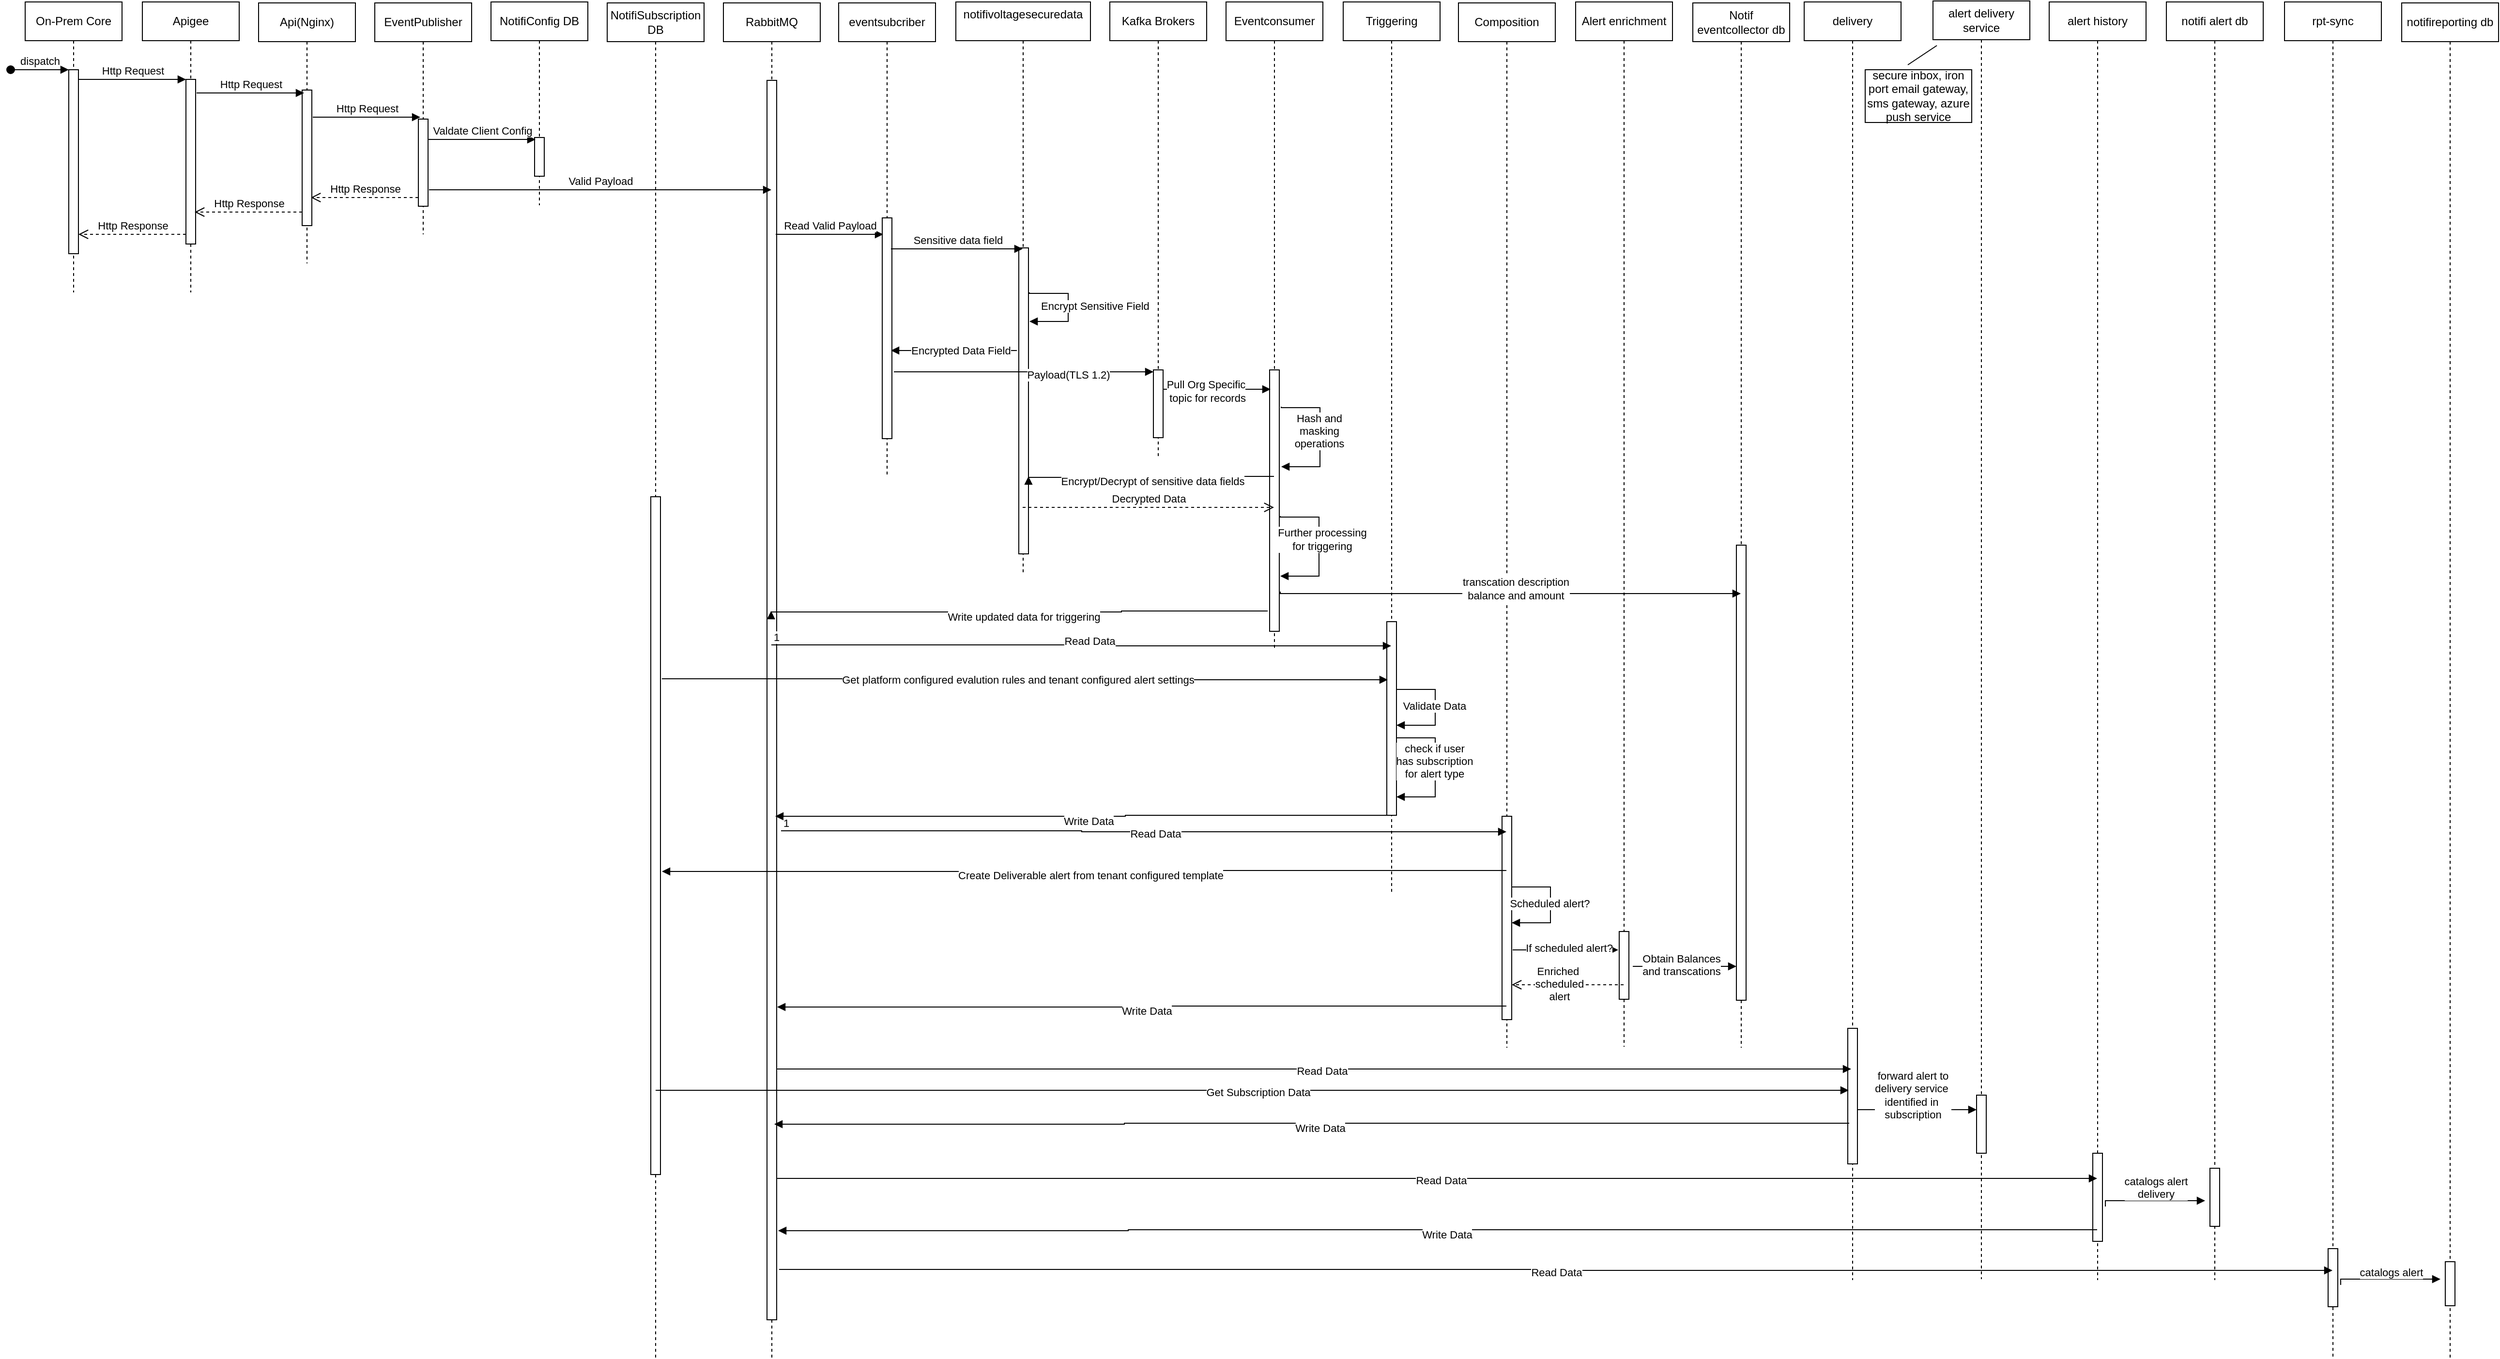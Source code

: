 <mxfile version="25.0.3">
  <diagram name="Page-1" id="2YBvvXClWsGukQMizWep">
    <mxGraphModel dx="2316" dy="1273" grid="1" gridSize="10" guides="1" tooltips="1" connect="1" arrows="1" fold="1" page="1" pageScale="1" pageWidth="850" pageHeight="1100" math="0" shadow="0">
      <root>
        <mxCell id="0" />
        <mxCell id="1" parent="0" />
        <mxCell id="aM9ryv3xv72pqoxQDRHE-1" value="On-Prem Core" style="shape=umlLifeline;perimeter=lifelinePerimeter;whiteSpace=wrap;html=1;container=0;dropTarget=0;collapsible=0;recursiveResize=0;outlineConnect=0;portConstraint=eastwest;newEdgeStyle={&quot;edgeStyle&quot;:&quot;elbowEdgeStyle&quot;,&quot;elbow&quot;:&quot;vertical&quot;,&quot;curved&quot;:0,&quot;rounded&quot;:0};" parent="1" vertex="1">
          <mxGeometry x="40" y="40" width="100" height="300" as="geometry" />
        </mxCell>
        <mxCell id="aM9ryv3xv72pqoxQDRHE-2" value="" style="html=1;points=[];perimeter=orthogonalPerimeter;outlineConnect=0;targetShapes=umlLifeline;portConstraint=eastwest;newEdgeStyle={&quot;edgeStyle&quot;:&quot;elbowEdgeStyle&quot;,&quot;elbow&quot;:&quot;vertical&quot;,&quot;curved&quot;:0,&quot;rounded&quot;:0};" parent="aM9ryv3xv72pqoxQDRHE-1" vertex="1">
          <mxGeometry x="45" y="70" width="10" height="190" as="geometry" />
        </mxCell>
        <mxCell id="aM9ryv3xv72pqoxQDRHE-3" value="dispatch" style="html=1;verticalAlign=bottom;startArrow=oval;endArrow=block;startSize=8;edgeStyle=elbowEdgeStyle;elbow=vertical;curved=0;rounded=0;" parent="aM9ryv3xv72pqoxQDRHE-1" target="aM9ryv3xv72pqoxQDRHE-2" edge="1">
          <mxGeometry relative="1" as="geometry">
            <mxPoint x="-15" y="70" as="sourcePoint" />
          </mxGeometry>
        </mxCell>
        <mxCell id="aM9ryv3xv72pqoxQDRHE-5" value="Apigee" style="shape=umlLifeline;perimeter=lifelinePerimeter;whiteSpace=wrap;html=1;container=0;dropTarget=0;collapsible=0;recursiveResize=0;outlineConnect=0;portConstraint=eastwest;newEdgeStyle={&quot;edgeStyle&quot;:&quot;elbowEdgeStyle&quot;,&quot;elbow&quot;:&quot;vertical&quot;,&quot;curved&quot;:0,&quot;rounded&quot;:0};" parent="1" vertex="1">
          <mxGeometry x="161" y="40" width="100" height="300" as="geometry" />
        </mxCell>
        <mxCell id="aM9ryv3xv72pqoxQDRHE-6" value="" style="html=1;points=[];perimeter=orthogonalPerimeter;outlineConnect=0;targetShapes=umlLifeline;portConstraint=eastwest;newEdgeStyle={&quot;edgeStyle&quot;:&quot;elbowEdgeStyle&quot;,&quot;elbow&quot;:&quot;vertical&quot;,&quot;curved&quot;:0,&quot;rounded&quot;:0};" parent="aM9ryv3xv72pqoxQDRHE-5" vertex="1">
          <mxGeometry x="45" y="80" width="10" height="170" as="geometry" />
        </mxCell>
        <mxCell id="aM9ryv3xv72pqoxQDRHE-7" value="Http Request" style="html=1;verticalAlign=bottom;endArrow=block;edgeStyle=elbowEdgeStyle;elbow=vertical;curved=0;rounded=0;" parent="1" source="aM9ryv3xv72pqoxQDRHE-2" target="aM9ryv3xv72pqoxQDRHE-6" edge="1">
          <mxGeometry relative="1" as="geometry">
            <mxPoint x="195" y="130" as="sourcePoint" />
            <Array as="points">
              <mxPoint x="180" y="120" />
            </Array>
          </mxGeometry>
        </mxCell>
        <mxCell id="aM9ryv3xv72pqoxQDRHE-8" value="Http Response" style="html=1;verticalAlign=bottom;endArrow=open;dashed=1;endSize=8;edgeStyle=elbowEdgeStyle;elbow=vertical;curved=0;rounded=0;" parent="1" source="aM9ryv3xv72pqoxQDRHE-6" target="aM9ryv3xv72pqoxQDRHE-2" edge="1">
          <mxGeometry relative="1" as="geometry">
            <mxPoint x="195" y="205" as="targetPoint" />
            <Array as="points">
              <mxPoint x="190" y="280" />
            </Array>
          </mxGeometry>
        </mxCell>
        <mxCell id="pxo-jpmPZX1hCJj8SDYN-1" value="Api(Nginx)" style="shape=umlLifeline;perimeter=lifelinePerimeter;whiteSpace=wrap;html=1;container=0;dropTarget=0;collapsible=0;recursiveResize=0;outlineConnect=0;portConstraint=eastwest;newEdgeStyle={&quot;edgeStyle&quot;:&quot;elbowEdgeStyle&quot;,&quot;elbow&quot;:&quot;vertical&quot;,&quot;curved&quot;:0,&quot;rounded&quot;:0};" parent="1" vertex="1">
          <mxGeometry x="281" y="41" width="100" height="269" as="geometry" />
        </mxCell>
        <mxCell id="pxo-jpmPZX1hCJj8SDYN-2" value="" style="html=1;points=[];perimeter=orthogonalPerimeter;outlineConnect=0;targetShapes=umlLifeline;portConstraint=eastwest;newEdgeStyle={&quot;edgeStyle&quot;:&quot;elbowEdgeStyle&quot;,&quot;elbow&quot;:&quot;vertical&quot;,&quot;curved&quot;:0,&quot;rounded&quot;:0};" parent="pxo-jpmPZX1hCJj8SDYN-1" vertex="1">
          <mxGeometry x="45" y="90" width="10" height="140" as="geometry" />
        </mxCell>
        <mxCell id="pxo-jpmPZX1hCJj8SDYN-3" value="Http Request" style="html=1;verticalAlign=bottom;endArrow=block;edgeStyle=elbowEdgeStyle;elbow=vertical;curved=0;rounded=0;" parent="1" edge="1">
          <mxGeometry relative="1" as="geometry">
            <mxPoint x="217" y="134" as="sourcePoint" />
            <Array as="points">
              <mxPoint x="302" y="134" />
            </Array>
            <mxPoint x="328" y="134" as="targetPoint" />
          </mxGeometry>
        </mxCell>
        <mxCell id="pxo-jpmPZX1hCJj8SDYN-4" value="Http Response" style="html=1;verticalAlign=bottom;endArrow=open;dashed=1;endSize=8;edgeStyle=elbowEdgeStyle;elbow=vertical;curved=0;rounded=0;" parent="1" edge="1">
          <mxGeometry relative="1" as="geometry">
            <mxPoint x="215" y="257" as="targetPoint" />
            <Array as="points">
              <mxPoint x="310" y="257" />
            </Array>
            <mxPoint x="326" y="257" as="sourcePoint" />
          </mxGeometry>
        </mxCell>
        <mxCell id="pxo-jpmPZX1hCJj8SDYN-5" value="EventPublisher" style="shape=umlLifeline;perimeter=lifelinePerimeter;whiteSpace=wrap;html=1;container=0;dropTarget=0;collapsible=0;recursiveResize=0;outlineConnect=0;portConstraint=eastwest;newEdgeStyle={&quot;edgeStyle&quot;:&quot;elbowEdgeStyle&quot;,&quot;elbow&quot;:&quot;vertical&quot;,&quot;curved&quot;:0,&quot;rounded&quot;:0};" parent="1" vertex="1">
          <mxGeometry x="401" y="41" width="100" height="239" as="geometry" />
        </mxCell>
        <mxCell id="pxo-jpmPZX1hCJj8SDYN-6" value="" style="html=1;points=[];perimeter=orthogonalPerimeter;outlineConnect=0;targetShapes=umlLifeline;portConstraint=eastwest;newEdgeStyle={&quot;edgeStyle&quot;:&quot;elbowEdgeStyle&quot;,&quot;elbow&quot;:&quot;vertical&quot;,&quot;curved&quot;:0,&quot;rounded&quot;:0};" parent="pxo-jpmPZX1hCJj8SDYN-5" vertex="1">
          <mxGeometry x="45" y="120" width="10" height="90" as="geometry" />
        </mxCell>
        <mxCell id="pxo-jpmPZX1hCJj8SDYN-7" value="Http Request" style="html=1;verticalAlign=bottom;endArrow=block;edgeStyle=elbowEdgeStyle;elbow=vertical;curved=0;rounded=0;" parent="1" edge="1">
          <mxGeometry relative="1" as="geometry">
            <mxPoint x="337" y="159" as="sourcePoint" />
            <Array as="points">
              <mxPoint x="422" y="159" />
            </Array>
            <mxPoint x="448" y="159" as="targetPoint" />
          </mxGeometry>
        </mxCell>
        <mxCell id="pxo-jpmPZX1hCJj8SDYN-8" value="Http Response" style="html=1;verticalAlign=bottom;endArrow=open;dashed=1;endSize=8;edgeStyle=elbowEdgeStyle;elbow=vertical;curved=0;rounded=0;" parent="1" edge="1">
          <mxGeometry relative="1" as="geometry">
            <mxPoint x="335" y="242" as="targetPoint" />
            <Array as="points">
              <mxPoint x="430" y="242" />
            </Array>
            <mxPoint x="446" y="242" as="sourcePoint" />
          </mxGeometry>
        </mxCell>
        <mxCell id="pxo-jpmPZX1hCJj8SDYN-9" value="NotifiConfig DB" style="shape=umlLifeline;perimeter=lifelinePerimeter;whiteSpace=wrap;html=1;container=0;dropTarget=0;collapsible=0;recursiveResize=0;outlineConnect=0;portConstraint=eastwest;newEdgeStyle={&quot;edgeStyle&quot;:&quot;elbowEdgeStyle&quot;,&quot;elbow&quot;:&quot;vertical&quot;,&quot;curved&quot;:0,&quot;rounded&quot;:0};" parent="1" vertex="1">
          <mxGeometry x="521" y="40" width="100" height="210" as="geometry" />
        </mxCell>
        <mxCell id="pxo-jpmPZX1hCJj8SDYN-10" value="" style="html=1;points=[];perimeter=orthogonalPerimeter;outlineConnect=0;targetShapes=umlLifeline;portConstraint=eastwest;newEdgeStyle={&quot;edgeStyle&quot;:&quot;elbowEdgeStyle&quot;,&quot;elbow&quot;:&quot;vertical&quot;,&quot;curved&quot;:0,&quot;rounded&quot;:0};" parent="pxo-jpmPZX1hCJj8SDYN-9" vertex="1">
          <mxGeometry x="45" y="140" width="10" height="40" as="geometry" />
        </mxCell>
        <mxCell id="pxo-jpmPZX1hCJj8SDYN-11" value="Valdate Client Config" style="html=1;verticalAlign=bottom;endArrow=block;edgeStyle=elbowEdgeStyle;elbow=vertical;curved=0;rounded=0;" parent="1" edge="1">
          <mxGeometry x="0.009" relative="1" as="geometry">
            <mxPoint x="456" y="182" as="sourcePoint" />
            <Array as="points">
              <mxPoint x="541" y="182" />
            </Array>
            <mxPoint x="567" y="182" as="targetPoint" />
            <mxPoint as="offset" />
          </mxGeometry>
        </mxCell>
        <mxCell id="pxo-jpmPZX1hCJj8SDYN-12" value="NotifiSubscription DB" style="shape=umlLifeline;perimeter=lifelinePerimeter;whiteSpace=wrap;html=1;container=0;dropTarget=0;collapsible=0;recursiveResize=0;outlineConnect=0;portConstraint=eastwest;newEdgeStyle={&quot;edgeStyle&quot;:&quot;elbowEdgeStyle&quot;,&quot;elbow&quot;:&quot;vertical&quot;,&quot;curved&quot;:0,&quot;rounded&quot;:0};" parent="1" vertex="1">
          <mxGeometry x="641" y="41" width="100" height="1399" as="geometry" />
        </mxCell>
        <mxCell id="pxo-jpmPZX1hCJj8SDYN-13" value="" style="html=1;points=[];perimeter=orthogonalPerimeter;outlineConnect=0;targetShapes=umlLifeline;portConstraint=eastwest;newEdgeStyle={&quot;edgeStyle&quot;:&quot;elbowEdgeStyle&quot;,&quot;elbow&quot;:&quot;vertical&quot;,&quot;curved&quot;:0,&quot;rounded&quot;:0};" parent="pxo-jpmPZX1hCJj8SDYN-12" vertex="1">
          <mxGeometry x="45" y="510" width="10" height="700" as="geometry" />
        </mxCell>
        <mxCell id="pxo-jpmPZX1hCJj8SDYN-14" value="RabbitMQ" style="shape=umlLifeline;perimeter=lifelinePerimeter;whiteSpace=wrap;html=1;container=0;dropTarget=0;collapsible=0;recursiveResize=0;outlineConnect=0;portConstraint=eastwest;newEdgeStyle={&quot;edgeStyle&quot;:&quot;elbowEdgeStyle&quot;,&quot;elbow&quot;:&quot;vertical&quot;,&quot;curved&quot;:0,&quot;rounded&quot;:0};" parent="1" vertex="1">
          <mxGeometry x="761" y="41" width="100" height="1399" as="geometry" />
        </mxCell>
        <mxCell id="pxo-jpmPZX1hCJj8SDYN-15" value="" style="html=1;points=[];perimeter=orthogonalPerimeter;outlineConnect=0;targetShapes=umlLifeline;portConstraint=eastwest;newEdgeStyle={&quot;edgeStyle&quot;:&quot;elbowEdgeStyle&quot;,&quot;elbow&quot;:&quot;vertical&quot;,&quot;curved&quot;:0,&quot;rounded&quot;:0};" parent="pxo-jpmPZX1hCJj8SDYN-14" vertex="1">
          <mxGeometry x="45" y="80" width="10" height="1280" as="geometry" />
        </mxCell>
        <mxCell id="pxo-jpmPZX1hCJj8SDYN-16" value="Valid Payload" style="html=1;verticalAlign=bottom;endArrow=block;edgeStyle=elbowEdgeStyle;elbow=vertical;curved=0;rounded=0;" parent="1" edge="1">
          <mxGeometry relative="1" as="geometry">
            <mxPoint x="457" y="234" as="sourcePoint" />
            <Array as="points">
              <mxPoint x="542" y="234" />
            </Array>
            <mxPoint x="810.5" y="234" as="targetPoint" />
          </mxGeometry>
        </mxCell>
        <mxCell id="pxo-jpmPZX1hCJj8SDYN-17" value="eventsubcriber" style="shape=umlLifeline;perimeter=lifelinePerimeter;whiteSpace=wrap;html=1;container=0;dropTarget=0;collapsible=0;recursiveResize=0;outlineConnect=0;portConstraint=eastwest;newEdgeStyle={&quot;edgeStyle&quot;:&quot;elbowEdgeStyle&quot;,&quot;elbow&quot;:&quot;vertical&quot;,&quot;curved&quot;:0,&quot;rounded&quot;:0};" parent="1" vertex="1">
          <mxGeometry x="880" y="41" width="100" height="489" as="geometry" />
        </mxCell>
        <mxCell id="pxo-jpmPZX1hCJj8SDYN-18" value="" style="html=1;points=[];perimeter=orthogonalPerimeter;outlineConnect=0;targetShapes=umlLifeline;portConstraint=eastwest;newEdgeStyle={&quot;edgeStyle&quot;:&quot;elbowEdgeStyle&quot;,&quot;elbow&quot;:&quot;vertical&quot;,&quot;curved&quot;:0,&quot;rounded&quot;:0};" parent="pxo-jpmPZX1hCJj8SDYN-17" vertex="1">
          <mxGeometry x="45" y="222" width="10" height="228" as="geometry" />
        </mxCell>
        <mxCell id="pxo-jpmPZX1hCJj8SDYN-19" value="Read Valid Payload" style="html=1;verticalAlign=bottom;endArrow=block;edgeStyle=elbowEdgeStyle;elbow=vertical;curved=0;rounded=0;" parent="1" edge="1">
          <mxGeometry x="0.009" relative="1" as="geometry">
            <mxPoint x="815" y="280" as="sourcePoint" />
            <Array as="points">
              <mxPoint x="900" y="280" />
            </Array>
            <mxPoint x="926" y="280" as="targetPoint" />
            <mxPoint as="offset" />
          </mxGeometry>
        </mxCell>
        <mxCell id="pxo-jpmPZX1hCJj8SDYN-20" value="notifivoltagesecuredata&lt;div&gt;&lt;br&gt;&lt;/div&gt;" style="shape=umlLifeline;perimeter=lifelinePerimeter;whiteSpace=wrap;html=1;container=0;dropTarget=0;collapsible=0;recursiveResize=0;outlineConnect=0;portConstraint=eastwest;newEdgeStyle={&quot;edgeStyle&quot;:&quot;elbowEdgeStyle&quot;,&quot;elbow&quot;:&quot;vertical&quot;,&quot;curved&quot;:0,&quot;rounded&quot;:0};" parent="1" vertex="1">
          <mxGeometry x="1001" y="40" width="139" height="590" as="geometry" />
        </mxCell>
        <mxCell id="pxo-jpmPZX1hCJj8SDYN-21" value="" style="html=1;points=[];perimeter=orthogonalPerimeter;outlineConnect=0;targetShapes=umlLifeline;portConstraint=eastwest;newEdgeStyle={&quot;edgeStyle&quot;:&quot;elbowEdgeStyle&quot;,&quot;elbow&quot;:&quot;vertical&quot;,&quot;curved&quot;:0,&quot;rounded&quot;:0};" parent="pxo-jpmPZX1hCJj8SDYN-20" vertex="1">
          <mxGeometry x="65" y="254" width="10" height="316" as="geometry" />
        </mxCell>
        <mxCell id="pxo-jpmPZX1hCJj8SDYN-22" value="Sensitive data field" style="html=1;verticalAlign=bottom;endArrow=block;edgeStyle=elbowEdgeStyle;elbow=vertical;curved=0;rounded=0;" parent="1" target="pxo-jpmPZX1hCJj8SDYN-20" edge="1">
          <mxGeometry x="0.009" relative="1" as="geometry">
            <mxPoint x="934" y="295" as="sourcePoint" />
            <Array as="points">
              <mxPoint x="1000" y="295" />
            </Array>
            <mxPoint x="1045" y="295" as="targetPoint" />
            <mxPoint as="offset" />
          </mxGeometry>
        </mxCell>
        <mxCell id="pxo-jpmPZX1hCJj8SDYN-27" value="Encrypt Sensitive Field" style="endArrow=block;endFill=1;html=1;edgeStyle=orthogonalEdgeStyle;align=left;verticalAlign=top;rounded=0;jumpSize=3;strokeWidth=1;" parent="1" edge="1">
          <mxGeometry x="-0.8" relative="1" as="geometry">
            <mxPoint x="1077" y="340" as="sourcePoint" />
            <mxPoint x="1077" y="370" as="targetPoint" />
            <Array as="points">
              <mxPoint x="1077" y="341" />
              <mxPoint x="1117" y="341" />
              <mxPoint x="1117" y="370" />
            </Array>
            <mxPoint as="offset" />
          </mxGeometry>
        </mxCell>
        <mxCell id="pxo-jpmPZX1hCJj8SDYN-36" value="" style="endArrow=block;endFill=1;html=1;edgeStyle=orthogonalEdgeStyle;align=left;verticalAlign=top;rounded=0;" parent="1" edge="1">
          <mxGeometry x="-0.077" y="30" relative="1" as="geometry">
            <mxPoint x="1064" y="400" as="sourcePoint" />
            <mxPoint x="934" y="400" as="targetPoint" />
            <mxPoint as="offset" />
          </mxGeometry>
        </mxCell>
        <mxCell id="pxo-jpmPZX1hCJj8SDYN-38" value="Encrypted Data Field" style="edgeLabel;html=1;align=center;verticalAlign=middle;resizable=0;points=[];" parent="pxo-jpmPZX1hCJj8SDYN-36" vertex="1" connectable="0">
          <mxGeometry x="-0.108" relative="1" as="geometry">
            <mxPoint as="offset" />
          </mxGeometry>
        </mxCell>
        <mxCell id="pxo-jpmPZX1hCJj8SDYN-39" value="Kafka Brokers" style="shape=umlLifeline;perimeter=lifelinePerimeter;whiteSpace=wrap;html=1;container=0;dropTarget=0;collapsible=0;recursiveResize=0;outlineConnect=0;portConstraint=eastwest;newEdgeStyle={&quot;edgeStyle&quot;:&quot;elbowEdgeStyle&quot;,&quot;elbow&quot;:&quot;vertical&quot;,&quot;curved&quot;:0,&quot;rounded&quot;:0};" parent="1" vertex="1">
          <mxGeometry x="1160" y="40" width="100" height="470" as="geometry" />
        </mxCell>
        <mxCell id="pxo-jpmPZX1hCJj8SDYN-40" value="" style="html=1;points=[];perimeter=orthogonalPerimeter;outlineConnect=0;targetShapes=umlLifeline;portConstraint=eastwest;newEdgeStyle={&quot;edgeStyle&quot;:&quot;elbowEdgeStyle&quot;,&quot;elbow&quot;:&quot;vertical&quot;,&quot;curved&quot;:0,&quot;rounded&quot;:0};" parent="pxo-jpmPZX1hCJj8SDYN-39" vertex="1">
          <mxGeometry x="45" y="380" width="10" height="70" as="geometry" />
        </mxCell>
        <mxCell id="pxo-jpmPZX1hCJj8SDYN-41" value="" style="html=1;verticalAlign=bottom;endArrow=block;edgeStyle=elbowEdgeStyle;elbow=vertical;curved=0;rounded=0;" parent="1" target="pxo-jpmPZX1hCJj8SDYN-40" edge="1">
          <mxGeometry x="0.009" relative="1" as="geometry">
            <mxPoint x="937" y="422" as="sourcePoint" />
            <Array as="points">
              <mxPoint x="1022" y="422" />
            </Array>
            <mxPoint x="1200" y="422" as="targetPoint" />
            <mxPoint as="offset" />
          </mxGeometry>
        </mxCell>
        <mxCell id="pxo-jpmPZX1hCJj8SDYN-42" value="Payload(TLS 1.2)" style="edgeLabel;html=1;align=center;verticalAlign=middle;resizable=0;points=[];" parent="pxo-jpmPZX1hCJj8SDYN-41" vertex="1" connectable="0">
          <mxGeometry x="0.34" y="-3" relative="1" as="geometry">
            <mxPoint as="offset" />
          </mxGeometry>
        </mxCell>
        <mxCell id="pxo-jpmPZX1hCJj8SDYN-43" value="Eventconsumer" style="shape=umlLifeline;perimeter=lifelinePerimeter;whiteSpace=wrap;html=1;container=0;dropTarget=0;collapsible=0;recursiveResize=0;outlineConnect=0;portConstraint=eastwest;newEdgeStyle={&quot;edgeStyle&quot;:&quot;elbowEdgeStyle&quot;,&quot;elbow&quot;:&quot;vertical&quot;,&quot;curved&quot;:0,&quot;rounded&quot;:0};" parent="1" vertex="1">
          <mxGeometry x="1280" y="40" width="100" height="670" as="geometry" />
        </mxCell>
        <mxCell id="pxo-jpmPZX1hCJj8SDYN-44" value="" style="html=1;points=[];perimeter=orthogonalPerimeter;outlineConnect=0;targetShapes=umlLifeline;portConstraint=eastwest;newEdgeStyle={&quot;edgeStyle&quot;:&quot;elbowEdgeStyle&quot;,&quot;elbow&quot;:&quot;vertical&quot;,&quot;curved&quot;:0,&quot;rounded&quot;:0};" parent="pxo-jpmPZX1hCJj8SDYN-43" vertex="1">
          <mxGeometry x="45" y="380" width="10" height="270" as="geometry" />
        </mxCell>
        <mxCell id="pxo-jpmPZX1hCJj8SDYN-47" value="" style="html=1;verticalAlign=bottom;endArrow=block;edgeStyle=elbowEdgeStyle;elbow=vertical;curved=0;rounded=0;" parent="1" edge="1">
          <mxGeometry x="0.009" relative="1" as="geometry">
            <mxPoint x="1215" y="440" as="sourcePoint" />
            <Array as="points">
              <mxPoint x="1300" y="440" />
            </Array>
            <mxPoint x="1326" y="440" as="targetPoint" />
            <mxPoint as="offset" />
          </mxGeometry>
        </mxCell>
        <mxCell id="pxo-jpmPZX1hCJj8SDYN-48" value="Pull Org Specific&lt;div&gt;&amp;nbsp;topic for records&lt;/div&gt;" style="edgeLabel;html=1;align=center;verticalAlign=middle;resizable=0;points=[];" parent="pxo-jpmPZX1hCJj8SDYN-47" vertex="1" connectable="0">
          <mxGeometry x="-0.204" y="-2" relative="1" as="geometry">
            <mxPoint as="offset" />
          </mxGeometry>
        </mxCell>
        <mxCell id="pxo-jpmPZX1hCJj8SDYN-49" value="" style="endArrow=block;endFill=1;html=1;edgeStyle=orthogonalEdgeStyle;align=left;verticalAlign=top;rounded=0;" parent="1" source="pxo-jpmPZX1hCJj8SDYN-43" edge="1">
          <mxGeometry x="-0.077" y="30" relative="1" as="geometry">
            <mxPoint x="1206" y="530" as="sourcePoint" />
            <mxPoint x="1076" y="530" as="targetPoint" />
            <mxPoint as="offset" />
            <Array as="points">
              <mxPoint x="1179" y="530" />
              <mxPoint x="1179" y="531" />
            </Array>
          </mxGeometry>
        </mxCell>
        <mxCell id="pxo-jpmPZX1hCJj8SDYN-51" value="Encrypt/Decrypt of sensitive data fields" style="edgeLabel;html=1;align=center;verticalAlign=middle;resizable=0;points=[];" parent="pxo-jpmPZX1hCJj8SDYN-49" vertex="1" connectable="0">
          <mxGeometry x="-0.015" y="5" relative="1" as="geometry">
            <mxPoint as="offset" />
          </mxGeometry>
        </mxCell>
        <mxCell id="pxo-jpmPZX1hCJj8SDYN-52" value="Decrypted Data" style="html=1;verticalAlign=bottom;endArrow=open;dashed=1;endSize=8;edgeStyle=elbowEdgeStyle;elbow=horizontal;curved=0;rounded=0;" parent="1" edge="1">
          <mxGeometry x="0.002" relative="1" as="geometry">
            <mxPoint x="1329.5" y="562" as="targetPoint" />
            <Array as="points">
              <mxPoint x="1150" y="562" />
              <mxPoint x="1175" y="562" />
            </Array>
            <mxPoint x="1070" y="562" as="sourcePoint" />
            <mxPoint as="offset" />
          </mxGeometry>
        </mxCell>
        <mxCell id="pxo-jpmPZX1hCJj8SDYN-53" value="" style="endArrow=block;endFill=1;html=1;edgeStyle=orthogonalEdgeStyle;align=left;verticalAlign=top;rounded=0;jumpSize=3;strokeWidth=1;" parent="1" edge="1">
          <mxGeometry x="-0.127" y="-7" relative="1" as="geometry">
            <mxPoint x="1337" y="458" as="sourcePoint" />
            <mxPoint x="1337" y="520" as="targetPoint" />
            <Array as="points">
              <mxPoint x="1337" y="459" />
              <mxPoint x="1377" y="459" />
              <mxPoint x="1377" y="520" />
              <mxPoint x="1337" y="520" />
            </Array>
            <mxPoint as="offset" />
          </mxGeometry>
        </mxCell>
        <mxCell id="pxo-jpmPZX1hCJj8SDYN-54" value="Hash and&lt;div&gt;masking&lt;/div&gt;&lt;div&gt;operations&lt;/div&gt;" style="edgeLabel;html=1;align=center;verticalAlign=middle;resizable=0;points=[];" parent="pxo-jpmPZX1hCJj8SDYN-53" vertex="1" connectable="0">
          <mxGeometry x="-0.087" y="-1" relative="1" as="geometry">
            <mxPoint as="offset" />
          </mxGeometry>
        </mxCell>
        <mxCell id="pxo-jpmPZX1hCJj8SDYN-55" value="" style="endArrow=block;endFill=1;html=1;edgeStyle=orthogonalEdgeStyle;align=left;verticalAlign=top;rounded=0;jumpSize=3;strokeWidth=1;" parent="1" edge="1">
          <mxGeometry x="-0.127" y="-7" relative="1" as="geometry">
            <mxPoint x="1336" y="571" as="sourcePoint" />
            <mxPoint x="1336" y="633" as="targetPoint" />
            <Array as="points">
              <mxPoint x="1336" y="572" />
              <mxPoint x="1376" y="572" />
              <mxPoint x="1376" y="633" />
              <mxPoint x="1336" y="633" />
            </Array>
            <mxPoint as="offset" />
          </mxGeometry>
        </mxCell>
        <mxCell id="pxo-jpmPZX1hCJj8SDYN-57" value="Further processing&lt;div&gt;for triggering&lt;/div&gt;" style="edgeLabel;html=1;align=center;verticalAlign=middle;resizable=0;points=[];" parent="pxo-jpmPZX1hCJj8SDYN-55" vertex="1" connectable="0">
          <mxGeometry x="-0.101" y="3" relative="1" as="geometry">
            <mxPoint as="offset" />
          </mxGeometry>
        </mxCell>
        <mxCell id="pxo-jpmPZX1hCJj8SDYN-58" value="" style="endArrow=block;endFill=1;html=1;edgeStyle=orthogonalEdgeStyle;align=left;verticalAlign=top;rounded=0;" parent="1" edge="1">
          <mxGeometry x="-0.077" y="30" relative="1" as="geometry">
            <mxPoint x="1323" y="669" as="sourcePoint" />
            <mxPoint x="810.324" y="668.941" as="targetPoint" />
            <mxPoint as="offset" />
            <Array as="points">
              <mxPoint x="1172" y="669" />
              <mxPoint x="1172" y="670" />
            </Array>
          </mxGeometry>
        </mxCell>
        <mxCell id="pxo-jpmPZX1hCJj8SDYN-59" value="Write updated data for triggering" style="edgeLabel;html=1;align=center;verticalAlign=middle;resizable=0;points=[];" parent="pxo-jpmPZX1hCJj8SDYN-58" vertex="1" connectable="0">
          <mxGeometry x="-0.015" y="5" relative="1" as="geometry">
            <mxPoint as="offset" />
          </mxGeometry>
        </mxCell>
        <mxCell id="q_-s3Jo1m507ARNVv1Sw-1" value="Triggering" style="shape=umlLifeline;perimeter=lifelinePerimeter;whiteSpace=wrap;html=1;container=0;dropTarget=0;collapsible=0;recursiveResize=0;outlineConnect=0;portConstraint=eastwest;newEdgeStyle={&quot;edgeStyle&quot;:&quot;elbowEdgeStyle&quot;,&quot;elbow&quot;:&quot;vertical&quot;,&quot;curved&quot;:0,&quot;rounded&quot;:0};" vertex="1" parent="1">
          <mxGeometry x="1401" y="40" width="100" height="920" as="geometry" />
        </mxCell>
        <mxCell id="q_-s3Jo1m507ARNVv1Sw-2" value="" style="html=1;points=[];perimeter=orthogonalPerimeter;outlineConnect=0;targetShapes=umlLifeline;portConstraint=eastwest;newEdgeStyle={&quot;edgeStyle&quot;:&quot;elbowEdgeStyle&quot;,&quot;elbow&quot;:&quot;vertical&quot;,&quot;curved&quot;:0,&quot;rounded&quot;:0};" vertex="1" parent="q_-s3Jo1m507ARNVv1Sw-1">
          <mxGeometry x="45" y="640" width="10" height="200" as="geometry" />
        </mxCell>
        <mxCell id="q_-s3Jo1m507ARNVv1Sw-3" value="" style="endArrow=block;endFill=1;html=1;edgeStyle=orthogonalEdgeStyle;align=left;verticalAlign=top;rounded=0;" edge="1" parent="1">
          <mxGeometry x="-1" y="62" relative="1" as="geometry">
            <mxPoint x="810.5" y="704" as="sourcePoint" />
            <mxPoint x="1450.5" y="705" as="targetPoint" />
            <Array as="points">
              <mxPoint x="1121" y="704" />
              <mxPoint x="1121" y="705" />
            </Array>
            <mxPoint x="-60" y="48" as="offset" />
          </mxGeometry>
        </mxCell>
        <mxCell id="q_-s3Jo1m507ARNVv1Sw-4" value="1" style="edgeLabel;resizable=0;html=1;align=left;verticalAlign=bottom;" connectable="0" vertex="1" parent="q_-s3Jo1m507ARNVv1Sw-3">
          <mxGeometry x="-1" relative="1" as="geometry" />
        </mxCell>
        <mxCell id="q_-s3Jo1m507ARNVv1Sw-38" value="Read Data" style="edgeLabel;html=1;align=center;verticalAlign=middle;resizable=0;points=[];" vertex="1" connectable="0" parent="q_-s3Jo1m507ARNVv1Sw-3">
          <mxGeometry x="0.027" y="5" relative="1" as="geometry">
            <mxPoint as="offset" />
          </mxGeometry>
        </mxCell>
        <mxCell id="q_-s3Jo1m507ARNVv1Sw-6" value="" style="endArrow=block;endFill=1;html=1;edgeStyle=orthogonalEdgeStyle;align=left;verticalAlign=top;rounded=0;jumpSize=3;strokeWidth=1;" edge="1" parent="1">
          <mxGeometry x="-0.127" y="-7" relative="1" as="geometry">
            <mxPoint x="1456" y="725" as="sourcePoint" />
            <mxPoint x="1456" y="787" as="targetPoint" />
            <Array as="points">
              <mxPoint x="1456" y="750" />
              <mxPoint x="1496" y="750" />
              <mxPoint x="1496" y="787" />
            </Array>
            <mxPoint as="offset" />
          </mxGeometry>
        </mxCell>
        <mxCell id="q_-s3Jo1m507ARNVv1Sw-7" value="Validate Data" style="edgeLabel;html=1;align=center;verticalAlign=middle;resizable=0;points=[];" vertex="1" connectable="0" parent="q_-s3Jo1m507ARNVv1Sw-6">
          <mxGeometry x="-0.087" y="-1" relative="1" as="geometry">
            <mxPoint y="17" as="offset" />
          </mxGeometry>
        </mxCell>
        <mxCell id="q_-s3Jo1m507ARNVv1Sw-8" value="" style="endArrow=block;endFill=1;html=1;edgeStyle=orthogonalEdgeStyle;align=left;verticalAlign=top;rounded=0;jumpSize=3;strokeWidth=1;" edge="1" parent="1">
          <mxGeometry x="-0.127" y="-7" relative="1" as="geometry">
            <mxPoint x="1456" y="799" as="sourcePoint" />
            <mxPoint x="1456" y="861" as="targetPoint" />
            <Array as="points">
              <mxPoint x="1456" y="800" />
              <mxPoint x="1496" y="800" />
              <mxPoint x="1496" y="861" />
              <mxPoint x="1456" y="861" />
            </Array>
            <mxPoint as="offset" />
          </mxGeometry>
        </mxCell>
        <mxCell id="q_-s3Jo1m507ARNVv1Sw-9" value="check if user&lt;div&gt;has subscription&lt;/div&gt;&lt;div&gt;for alert type&lt;/div&gt;" style="edgeLabel;html=1;align=center;verticalAlign=middle;resizable=0;points=[];" vertex="1" connectable="0" parent="q_-s3Jo1m507ARNVv1Sw-8">
          <mxGeometry x="-0.087" y="-1" relative="1" as="geometry">
            <mxPoint as="offset" />
          </mxGeometry>
        </mxCell>
        <mxCell id="q_-s3Jo1m507ARNVv1Sw-10" value="" style="endArrow=block;endFill=1;html=1;edgeStyle=orthogonalEdgeStyle;align=left;verticalAlign=top;rounded=0;" edge="1" parent="1">
          <mxGeometry x="-1" relative="1" as="geometry">
            <mxPoint x="697.5" y="739" as="sourcePoint" />
            <mxPoint x="1447" y="740" as="targetPoint" />
            <Array as="points">
              <mxPoint x="1136" y="739" />
              <mxPoint x="1136" y="740" />
            </Array>
            <mxPoint as="offset" />
          </mxGeometry>
        </mxCell>
        <mxCell id="q_-s3Jo1m507ARNVv1Sw-12" value="Get platform configured evalution rules and tenant configured alert settings" style="edgeLabel;html=1;align=center;verticalAlign=middle;resizable=0;points=[];" vertex="1" connectable="0" parent="q_-s3Jo1m507ARNVv1Sw-10">
          <mxGeometry x="-0.028" y="-6" relative="1" as="geometry">
            <mxPoint x="3" y="-5" as="offset" />
          </mxGeometry>
        </mxCell>
        <mxCell id="q_-s3Jo1m507ARNVv1Sw-14" value="" style="endArrow=block;endFill=1;html=1;edgeStyle=orthogonalEdgeStyle;align=left;verticalAlign=top;rounded=0;" edge="1" parent="1" source="q_-s3Jo1m507ARNVv1Sw-1">
          <mxGeometry x="-0.077" y="30" relative="1" as="geometry">
            <mxPoint x="1326.5" y="880" as="sourcePoint" />
            <mxPoint x="814.5" y="881" as="targetPoint" />
            <mxPoint as="offset" />
            <Array as="points">
              <mxPoint x="1176" y="880" />
              <mxPoint x="1176" y="881" />
            </Array>
          </mxGeometry>
        </mxCell>
        <mxCell id="q_-s3Jo1m507ARNVv1Sw-15" value="Write Data" style="edgeLabel;html=1;align=center;verticalAlign=middle;resizable=0;points=[];" vertex="1" connectable="0" parent="q_-s3Jo1m507ARNVv1Sw-14">
          <mxGeometry x="-0.015" y="5" relative="1" as="geometry">
            <mxPoint as="offset" />
          </mxGeometry>
        </mxCell>
        <mxCell id="q_-s3Jo1m507ARNVv1Sw-16" value="Composition" style="shape=umlLifeline;perimeter=lifelinePerimeter;whiteSpace=wrap;html=1;container=0;dropTarget=0;collapsible=0;recursiveResize=0;outlineConnect=0;portConstraint=eastwest;newEdgeStyle={&quot;edgeStyle&quot;:&quot;elbowEdgeStyle&quot;,&quot;elbow&quot;:&quot;vertical&quot;,&quot;curved&quot;:0,&quot;rounded&quot;:0};" vertex="1" parent="1">
          <mxGeometry x="1520" y="41" width="100" height="1079" as="geometry" />
        </mxCell>
        <mxCell id="q_-s3Jo1m507ARNVv1Sw-17" value="" style="html=1;points=[];perimeter=orthogonalPerimeter;outlineConnect=0;targetShapes=umlLifeline;portConstraint=eastwest;newEdgeStyle={&quot;edgeStyle&quot;:&quot;elbowEdgeStyle&quot;,&quot;elbow&quot;:&quot;vertical&quot;,&quot;curved&quot;:0,&quot;rounded&quot;:0};" vertex="1" parent="q_-s3Jo1m507ARNVv1Sw-16">
          <mxGeometry x="45" y="840" width="10" height="210" as="geometry" />
        </mxCell>
        <mxCell id="q_-s3Jo1m507ARNVv1Sw-18" value="" style="endArrow=block;endFill=1;html=1;edgeStyle=orthogonalEdgeStyle;align=left;verticalAlign=top;rounded=0;" edge="1" parent="1" target="q_-s3Jo1m507ARNVv1Sw-16">
          <mxGeometry x="-1" y="62" relative="1" as="geometry">
            <mxPoint x="820.5" y="896" as="sourcePoint" />
            <mxPoint x="1460.5" y="897" as="targetPoint" />
            <Array as="points">
              <mxPoint x="1131" y="896" />
              <mxPoint x="1131" y="897" />
            </Array>
            <mxPoint x="-60" y="48" as="offset" />
          </mxGeometry>
        </mxCell>
        <mxCell id="q_-s3Jo1m507ARNVv1Sw-19" value="1" style="edgeLabel;resizable=0;html=1;align=left;verticalAlign=bottom;" connectable="0" vertex="1" parent="q_-s3Jo1m507ARNVv1Sw-18">
          <mxGeometry x="-1" relative="1" as="geometry" />
        </mxCell>
        <mxCell id="q_-s3Jo1m507ARNVv1Sw-20" value="Read Data" style="edgeLabel;html=1;align=center;verticalAlign=middle;resizable=0;points=[];" vertex="1" connectable="0" parent="q_-s3Jo1m507ARNVv1Sw-18">
          <mxGeometry x="-0.028" y="-6" relative="1" as="geometry">
            <mxPoint x="23" y="-4" as="offset" />
          </mxGeometry>
        </mxCell>
        <mxCell id="q_-s3Jo1m507ARNVv1Sw-21" value="" style="endArrow=block;endFill=1;html=1;edgeStyle=orthogonalEdgeStyle;align=left;verticalAlign=top;rounded=0;" edge="1" parent="1" source="q_-s3Jo1m507ARNVv1Sw-16">
          <mxGeometry x="-0.077" y="30" relative="1" as="geometry">
            <mxPoint x="1334" y="937" as="sourcePoint" />
            <mxPoint x="697.5" y="938" as="targetPoint" />
            <mxPoint as="offset" />
            <Array as="points">
              <mxPoint x="1059" y="937" />
              <mxPoint x="1059" y="938" />
            </Array>
          </mxGeometry>
        </mxCell>
        <mxCell id="q_-s3Jo1m507ARNVv1Sw-22" value="Create Deliverable alert from tenant configured template" style="edgeLabel;html=1;align=center;verticalAlign=middle;resizable=0;points=[];" vertex="1" connectable="0" parent="q_-s3Jo1m507ARNVv1Sw-21">
          <mxGeometry x="-0.015" y="5" relative="1" as="geometry">
            <mxPoint as="offset" />
          </mxGeometry>
        </mxCell>
        <mxCell id="q_-s3Jo1m507ARNVv1Sw-23" value="" style="endArrow=block;endFill=1;html=1;edgeStyle=orthogonalEdgeStyle;align=left;verticalAlign=top;rounded=0;jumpSize=3;strokeWidth=1;" edge="1" parent="1">
          <mxGeometry x="-0.127" y="-7" relative="1" as="geometry">
            <mxPoint x="1575" y="929" as="sourcePoint" />
            <mxPoint x="1575" y="991" as="targetPoint" />
            <Array as="points">
              <mxPoint x="1575" y="954" />
              <mxPoint x="1615" y="954" />
              <mxPoint x="1615" y="991" />
            </Array>
            <mxPoint as="offset" />
          </mxGeometry>
        </mxCell>
        <mxCell id="q_-s3Jo1m507ARNVv1Sw-24" value="Scheduled alert?" style="edgeLabel;html=1;align=center;verticalAlign=middle;resizable=0;points=[];" vertex="1" connectable="0" parent="q_-s3Jo1m507ARNVv1Sw-23">
          <mxGeometry x="-0.087" y="-1" relative="1" as="geometry">
            <mxPoint y="17" as="offset" />
          </mxGeometry>
        </mxCell>
        <mxCell id="q_-s3Jo1m507ARNVv1Sw-25" value="" style="endArrow=block;endFill=1;html=1;edgeStyle=orthogonalEdgeStyle;align=left;verticalAlign=top;rounded=0;" edge="1" parent="1">
          <mxGeometry x="-0.077" y="30" relative="1" as="geometry">
            <mxPoint x="1569.5" y="1077" as="sourcePoint" />
            <mxPoint x="816.5" y="1078" as="targetPoint" />
            <mxPoint as="offset" />
            <Array as="points">
              <mxPoint x="1178" y="1077" />
              <mxPoint x="1178" y="1078" />
            </Array>
          </mxGeometry>
        </mxCell>
        <mxCell id="q_-s3Jo1m507ARNVv1Sw-26" value="Write Data" style="edgeLabel;html=1;align=center;verticalAlign=middle;resizable=0;points=[];" vertex="1" connectable="0" parent="q_-s3Jo1m507ARNVv1Sw-25">
          <mxGeometry x="-0.015" y="5" relative="1" as="geometry">
            <mxPoint as="offset" />
          </mxGeometry>
        </mxCell>
        <mxCell id="q_-s3Jo1m507ARNVv1Sw-27" value="Alert enrichment" style="shape=umlLifeline;perimeter=lifelinePerimeter;whiteSpace=wrap;html=1;container=0;dropTarget=0;collapsible=0;recursiveResize=0;outlineConnect=0;portConstraint=eastwest;newEdgeStyle={&quot;edgeStyle&quot;:&quot;elbowEdgeStyle&quot;,&quot;elbow&quot;:&quot;vertical&quot;,&quot;curved&quot;:0,&quot;rounded&quot;:0};" vertex="1" parent="1">
          <mxGeometry x="1641" y="40" width="100" height="1079" as="geometry" />
        </mxCell>
        <mxCell id="q_-s3Jo1m507ARNVv1Sw-28" value="" style="html=1;points=[];perimeter=orthogonalPerimeter;outlineConnect=0;targetShapes=umlLifeline;portConstraint=eastwest;newEdgeStyle={&quot;edgeStyle&quot;:&quot;elbowEdgeStyle&quot;,&quot;elbow&quot;:&quot;vertical&quot;,&quot;curved&quot;:0,&quot;rounded&quot;:0};" vertex="1" parent="q_-s3Jo1m507ARNVv1Sw-27">
          <mxGeometry x="45" y="960" width="10" height="70" as="geometry" />
        </mxCell>
        <mxCell id="q_-s3Jo1m507ARNVv1Sw-29" value="" style="endArrow=block;endFill=1;html=1;edgeStyle=orthogonalEdgeStyle;align=left;verticalAlign=top;rounded=0;" edge="1" parent="1">
          <mxGeometry x="-1" relative="1" as="geometry">
            <mxPoint x="1576" y="1019" as="sourcePoint" />
            <mxPoint x="1685" y="1019" as="targetPoint" />
          </mxGeometry>
        </mxCell>
        <mxCell id="q_-s3Jo1m507ARNVv1Sw-31" value="If scheduled alert?" style="edgeLabel;html=1;align=center;verticalAlign=middle;resizable=0;points=[];" vertex="1" connectable="0" parent="q_-s3Jo1m507ARNVv1Sw-29">
          <mxGeometry x="0.051" y="2" relative="1" as="geometry">
            <mxPoint as="offset" />
          </mxGeometry>
        </mxCell>
        <mxCell id="q_-s3Jo1m507ARNVv1Sw-34" value="" style="html=1;verticalAlign=bottom;endArrow=open;dashed=1;endSize=8;curved=0;rounded=0;" edge="1" parent="1" source="q_-s3Jo1m507ARNVv1Sw-27">
          <mxGeometry x="-1" y="-93" relative="1" as="geometry">
            <mxPoint x="1655" y="1055" as="sourcePoint" />
            <mxPoint x="1575" y="1055" as="targetPoint" />
            <mxPoint x="90" y="68" as="offset" />
          </mxGeometry>
        </mxCell>
        <mxCell id="q_-s3Jo1m507ARNVv1Sw-35" value="Enriched&amp;nbsp;&lt;div&gt;scheduled&lt;div&gt;alert&lt;/div&gt;&lt;/div&gt;" style="edgeLabel;html=1;align=center;verticalAlign=middle;resizable=0;points=[];" vertex="1" connectable="0" parent="q_-s3Jo1m507ARNVv1Sw-34">
          <mxGeometry x="0.154" y="-1" relative="1" as="geometry">
            <mxPoint as="offset" />
          </mxGeometry>
        </mxCell>
        <mxCell id="q_-s3Jo1m507ARNVv1Sw-36" value="Notif&lt;div&gt;eventcollector db&lt;/div&gt;" style="shape=umlLifeline;perimeter=lifelinePerimeter;whiteSpace=wrap;html=1;container=0;dropTarget=0;collapsible=0;recursiveResize=0;outlineConnect=0;portConstraint=eastwest;newEdgeStyle={&quot;edgeStyle&quot;:&quot;elbowEdgeStyle&quot;,&quot;elbow&quot;:&quot;vertical&quot;,&quot;curved&quot;:0,&quot;rounded&quot;:0};" vertex="1" parent="1">
          <mxGeometry x="1762" y="41" width="100" height="1079" as="geometry" />
        </mxCell>
        <mxCell id="q_-s3Jo1m507ARNVv1Sw-37" value="" style="html=1;points=[];perimeter=orthogonalPerimeter;outlineConnect=0;targetShapes=umlLifeline;portConstraint=eastwest;newEdgeStyle={&quot;edgeStyle&quot;:&quot;elbowEdgeStyle&quot;,&quot;elbow&quot;:&quot;vertical&quot;,&quot;curved&quot;:0,&quot;rounded&quot;:0};" vertex="1" parent="q_-s3Jo1m507ARNVv1Sw-36">
          <mxGeometry x="45" y="560" width="10" height="470" as="geometry" />
        </mxCell>
        <mxCell id="q_-s3Jo1m507ARNVv1Sw-39" value="" style="endArrow=block;endFill=1;html=1;edgeStyle=orthogonalEdgeStyle;align=left;verticalAlign=top;rounded=0;" edge="1" parent="1" target="q_-s3Jo1m507ARNVv1Sw-36">
          <mxGeometry x="-1" y="62" relative="1" as="geometry">
            <mxPoint x="1336" y="649" as="sourcePoint" />
            <mxPoint x="1705" y="652" as="targetPoint" />
            <Array as="points">
              <mxPoint x="1336" y="651" />
            </Array>
            <mxPoint x="-60" y="48" as="offset" />
          </mxGeometry>
        </mxCell>
        <mxCell id="q_-s3Jo1m507ARNVv1Sw-41" value="transcation description&lt;div&gt;balance and amount&lt;/div&gt;" style="edgeLabel;html=1;align=center;verticalAlign=middle;resizable=0;points=[];" vertex="1" connectable="0" parent="q_-s3Jo1m507ARNVv1Sw-39">
          <mxGeometry x="0.027" y="5" relative="1" as="geometry">
            <mxPoint as="offset" />
          </mxGeometry>
        </mxCell>
        <mxCell id="q_-s3Jo1m507ARNVv1Sw-42" value="Obtain Balances&lt;div&gt;and transcations&lt;/div&gt;" style="html=1;verticalAlign=bottom;endArrow=block;edgeStyle=elbowEdgeStyle;elbow=vertical;curved=0;rounded=0;" edge="1" parent="1">
          <mxGeometry x="-0.073" y="-14" relative="1" as="geometry">
            <mxPoint x="1700" y="1036" as="sourcePoint" />
            <Array as="points">
              <mxPoint x="1726" y="1036" />
            </Array>
            <mxPoint x="1807.0" y="1036" as="targetPoint" />
            <mxPoint as="offset" />
          </mxGeometry>
        </mxCell>
        <mxCell id="q_-s3Jo1m507ARNVv1Sw-45" value="delivery" style="shape=umlLifeline;perimeter=lifelinePerimeter;whiteSpace=wrap;html=1;container=0;dropTarget=0;collapsible=0;recursiveResize=0;outlineConnect=0;portConstraint=eastwest;newEdgeStyle={&quot;edgeStyle&quot;:&quot;elbowEdgeStyle&quot;,&quot;elbow&quot;:&quot;vertical&quot;,&quot;curved&quot;:0,&quot;rounded&quot;:0};" vertex="1" parent="1">
          <mxGeometry x="1877" y="40" width="100" height="1320" as="geometry" />
        </mxCell>
        <mxCell id="q_-s3Jo1m507ARNVv1Sw-46" value="" style="html=1;points=[];perimeter=orthogonalPerimeter;outlineConnect=0;targetShapes=umlLifeline;portConstraint=eastwest;newEdgeStyle={&quot;edgeStyle&quot;:&quot;elbowEdgeStyle&quot;,&quot;elbow&quot;:&quot;vertical&quot;,&quot;curved&quot;:0,&quot;rounded&quot;:0};" vertex="1" parent="q_-s3Jo1m507ARNVv1Sw-45">
          <mxGeometry x="45" y="1060" width="10" height="140" as="geometry" />
        </mxCell>
        <mxCell id="q_-s3Jo1m507ARNVv1Sw-47" value="" style="endArrow=block;endFill=1;html=1;edgeStyle=orthogonalEdgeStyle;align=left;verticalAlign=top;rounded=0;" edge="1" parent="1">
          <mxGeometry x="-1" y="62" relative="1" as="geometry">
            <mxPoint x="816.5" y="1142" as="sourcePoint" />
            <mxPoint x="1925.5" y="1142" as="targetPoint" />
            <Array as="points">
              <mxPoint x="1649" y="1142" />
              <mxPoint x="1649" y="1142" />
            </Array>
            <mxPoint x="-60" y="48" as="offset" />
          </mxGeometry>
        </mxCell>
        <mxCell id="q_-s3Jo1m507ARNVv1Sw-49" value="Read Data" style="edgeLabel;html=1;align=center;verticalAlign=middle;resizable=0;points=[];" vertex="1" connectable="0" parent="q_-s3Jo1m507ARNVv1Sw-47">
          <mxGeometry x="-0.028" y="-6" relative="1" as="geometry">
            <mxPoint x="23" y="-4" as="offset" />
          </mxGeometry>
        </mxCell>
        <mxCell id="q_-s3Jo1m507ARNVv1Sw-50" value="" style="endArrow=block;endFill=1;html=1;edgeStyle=orthogonalEdgeStyle;align=left;verticalAlign=top;rounded=0;" edge="1" parent="1" source="pxo-jpmPZX1hCJj8SDYN-12">
          <mxGeometry x="-1" y="62" relative="1" as="geometry">
            <mxPoint x="814.5" y="1164" as="sourcePoint" />
            <mxPoint x="1923" y="1164" as="targetPoint" />
            <Array as="points">
              <mxPoint x="990" y="1164" />
              <mxPoint x="990" y="1164" />
            </Array>
            <mxPoint x="-60" y="48" as="offset" />
          </mxGeometry>
        </mxCell>
        <mxCell id="q_-s3Jo1m507ARNVv1Sw-51" value="Get Subscription Data" style="edgeLabel;html=1;align=center;verticalAlign=middle;resizable=0;points=[];" vertex="1" connectable="0" parent="q_-s3Jo1m507ARNVv1Sw-50">
          <mxGeometry x="-0.028" y="-6" relative="1" as="geometry">
            <mxPoint x="23" y="-4" as="offset" />
          </mxGeometry>
        </mxCell>
        <mxCell id="q_-s3Jo1m507ARNVv1Sw-52" value="" style="endArrow=block;endFill=1;html=1;edgeStyle=orthogonalEdgeStyle;align=left;verticalAlign=top;rounded=0;" edge="1" parent="1">
          <mxGeometry x="-0.077" y="30" relative="1" as="geometry">
            <mxPoint x="1923.5" y="1198" as="sourcePoint" />
            <mxPoint x="813.5" y="1199" as="targetPoint" />
            <mxPoint as="offset" />
            <Array as="points">
              <mxPoint x="1175" y="1198" />
            </Array>
          </mxGeometry>
        </mxCell>
        <mxCell id="q_-s3Jo1m507ARNVv1Sw-53" value="Write Data" style="edgeLabel;html=1;align=center;verticalAlign=middle;resizable=0;points=[];" vertex="1" connectable="0" parent="q_-s3Jo1m507ARNVv1Sw-52">
          <mxGeometry x="-0.015" y="5" relative="1" as="geometry">
            <mxPoint as="offset" />
          </mxGeometry>
        </mxCell>
        <mxCell id="q_-s3Jo1m507ARNVv1Sw-54" value="alert delivery&lt;div&gt;service&lt;/div&gt;" style="shape=umlLifeline;perimeter=lifelinePerimeter;whiteSpace=wrap;html=1;container=0;dropTarget=0;collapsible=0;recursiveResize=0;outlineConnect=0;portConstraint=eastwest;newEdgeStyle={&quot;edgeStyle&quot;:&quot;elbowEdgeStyle&quot;,&quot;elbow&quot;:&quot;vertical&quot;,&quot;curved&quot;:0,&quot;rounded&quot;:0};" vertex="1" parent="1">
          <mxGeometry x="2010" y="39" width="100" height="1320" as="geometry" />
        </mxCell>
        <mxCell id="q_-s3Jo1m507ARNVv1Sw-55" value="" style="html=1;points=[];perimeter=orthogonalPerimeter;outlineConnect=0;targetShapes=umlLifeline;portConstraint=eastwest;newEdgeStyle={&quot;edgeStyle&quot;:&quot;elbowEdgeStyle&quot;,&quot;elbow&quot;:&quot;vertical&quot;,&quot;curved&quot;:0,&quot;rounded&quot;:0};" vertex="1" parent="q_-s3Jo1m507ARNVv1Sw-54">
          <mxGeometry x="45" y="1130" width="10" height="60" as="geometry" />
        </mxCell>
        <mxCell id="q_-s3Jo1m507ARNVv1Sw-56" value="secure inbox, iron port email gateway, sms gateway, azure push service" style="rounded=0;whiteSpace=wrap;html=1;" vertex="1" parent="1">
          <mxGeometry x="1940" y="110" width="110" height="54.5" as="geometry" />
        </mxCell>
        <mxCell id="q_-s3Jo1m507ARNVv1Sw-59" value="" style="endArrow=none;html=1;rounded=0;" edge="1" parent="1">
          <mxGeometry width="50" height="50" relative="1" as="geometry">
            <mxPoint x="1984" y="105" as="sourcePoint" />
            <mxPoint x="2014" y="85" as="targetPoint" />
          </mxGeometry>
        </mxCell>
        <mxCell id="q_-s3Jo1m507ARNVv1Sw-60" value="forward alert to&lt;div&gt;delivery service&amp;nbsp;&lt;/div&gt;&lt;div&gt;identified in&amp;nbsp;&lt;/div&gt;&lt;div&gt;subscription&lt;/div&gt;" style="html=1;verticalAlign=bottom;endArrow=block;edgeStyle=elbowEdgeStyle;elbow=vertical;curved=0;rounded=0;" edge="1" parent="1" target="q_-s3Jo1m507ARNVv1Sw-55">
          <mxGeometry x="-0.073" y="-14" relative="1" as="geometry">
            <mxPoint x="1932" y="1184" as="sourcePoint" />
            <Array as="points">
              <mxPoint x="1958" y="1184" />
            </Array>
            <mxPoint x="2039.0" y="1184" as="targetPoint" />
            <mxPoint as="offset" />
          </mxGeometry>
        </mxCell>
        <mxCell id="q_-s3Jo1m507ARNVv1Sw-61" value="alert history" style="shape=umlLifeline;perimeter=lifelinePerimeter;whiteSpace=wrap;html=1;container=0;dropTarget=0;collapsible=0;recursiveResize=0;outlineConnect=0;portConstraint=eastwest;newEdgeStyle={&quot;edgeStyle&quot;:&quot;elbowEdgeStyle&quot;,&quot;elbow&quot;:&quot;vertical&quot;,&quot;curved&quot;:0,&quot;rounded&quot;:0};" vertex="1" parent="1">
          <mxGeometry x="2130" y="40" width="100" height="1320" as="geometry" />
        </mxCell>
        <mxCell id="q_-s3Jo1m507ARNVv1Sw-62" value="" style="html=1;points=[];perimeter=orthogonalPerimeter;outlineConnect=0;targetShapes=umlLifeline;portConstraint=eastwest;newEdgeStyle={&quot;edgeStyle&quot;:&quot;elbowEdgeStyle&quot;,&quot;elbow&quot;:&quot;vertical&quot;,&quot;curved&quot;:0,&quot;rounded&quot;:0};" vertex="1" parent="q_-s3Jo1m507ARNVv1Sw-61">
          <mxGeometry x="45" y="1189" width="10" height="91" as="geometry" />
        </mxCell>
        <mxCell id="q_-s3Jo1m507ARNVv1Sw-63" value="" style="endArrow=block;endFill=1;html=1;edgeStyle=orthogonalEdgeStyle;align=left;verticalAlign=top;rounded=0;" edge="1" parent="1">
          <mxGeometry x="-1" y="62" relative="1" as="geometry">
            <mxPoint x="816.5" y="1255" as="sourcePoint" />
            <mxPoint x="2179.5" y="1255" as="targetPoint" />
            <Array as="points">
              <mxPoint x="1830" y="1255" />
              <mxPoint x="1830" y="1255" />
            </Array>
            <mxPoint x="-60" y="48" as="offset" />
          </mxGeometry>
        </mxCell>
        <mxCell id="q_-s3Jo1m507ARNVv1Sw-64" value="Read Data" style="edgeLabel;html=1;align=center;verticalAlign=middle;resizable=0;points=[];" vertex="1" connectable="0" parent="q_-s3Jo1m507ARNVv1Sw-63">
          <mxGeometry x="-0.028" y="-6" relative="1" as="geometry">
            <mxPoint x="23" y="-4" as="offset" />
          </mxGeometry>
        </mxCell>
        <mxCell id="q_-s3Jo1m507ARNVv1Sw-65" value="" style="endArrow=block;endFill=1;html=1;edgeStyle=orthogonalEdgeStyle;align=left;verticalAlign=top;rounded=0;" edge="1" parent="1" source="q_-s3Jo1m507ARNVv1Sw-61">
          <mxGeometry x="-0.077" y="30" relative="1" as="geometry">
            <mxPoint x="1927.5" y="1308" as="sourcePoint" />
            <mxPoint x="817.5" y="1309" as="targetPoint" />
            <mxPoint as="offset" />
            <Array as="points">
              <mxPoint x="1179" y="1308" />
            </Array>
          </mxGeometry>
        </mxCell>
        <mxCell id="q_-s3Jo1m507ARNVv1Sw-66" value="Write Data" style="edgeLabel;html=1;align=center;verticalAlign=middle;resizable=0;points=[];" vertex="1" connectable="0" parent="q_-s3Jo1m507ARNVv1Sw-65">
          <mxGeometry x="-0.015" y="5" relative="1" as="geometry">
            <mxPoint as="offset" />
          </mxGeometry>
        </mxCell>
        <mxCell id="q_-s3Jo1m507ARNVv1Sw-67" value="notifi alert db" style="shape=umlLifeline;perimeter=lifelinePerimeter;whiteSpace=wrap;html=1;container=0;dropTarget=0;collapsible=0;recursiveResize=0;outlineConnect=0;portConstraint=eastwest;newEdgeStyle={&quot;edgeStyle&quot;:&quot;elbowEdgeStyle&quot;,&quot;elbow&quot;:&quot;vertical&quot;,&quot;curved&quot;:0,&quot;rounded&quot;:0};" vertex="1" parent="1">
          <mxGeometry x="2251" y="40" width="100" height="1320" as="geometry" />
        </mxCell>
        <mxCell id="q_-s3Jo1m507ARNVv1Sw-68" value="" style="html=1;points=[];perimeter=orthogonalPerimeter;outlineConnect=0;targetShapes=umlLifeline;portConstraint=eastwest;newEdgeStyle={&quot;edgeStyle&quot;:&quot;elbowEdgeStyle&quot;,&quot;elbow&quot;:&quot;vertical&quot;,&quot;curved&quot;:0,&quot;rounded&quot;:0};" vertex="1" parent="q_-s3Jo1m507ARNVv1Sw-67">
          <mxGeometry x="45" y="1204.5" width="10" height="60" as="geometry" />
        </mxCell>
        <mxCell id="q_-s3Jo1m507ARNVv1Sw-69" value="catalogs alert&lt;div&gt;delivery&lt;/div&gt;" style="html=1;verticalAlign=bottom;endArrow=block;edgeStyle=elbowEdgeStyle;elbow=vertical;curved=0;rounded=0;" edge="1" parent="1">
          <mxGeometry x="0.064" y="-2" relative="1" as="geometry">
            <mxPoint x="2188" y="1284" as="sourcePoint" />
            <Array as="points">
              <mxPoint x="2194" y="1278" />
            </Array>
            <mxPoint x="2291" y="1278" as="targetPoint" />
            <mxPoint as="offset" />
          </mxGeometry>
        </mxCell>
        <mxCell id="q_-s3Jo1m507ARNVv1Sw-70" value="rpt-sync" style="shape=umlLifeline;perimeter=lifelinePerimeter;whiteSpace=wrap;html=1;container=0;dropTarget=0;collapsible=0;recursiveResize=0;outlineConnect=0;portConstraint=eastwest;newEdgeStyle={&quot;edgeStyle&quot;:&quot;elbowEdgeStyle&quot;,&quot;elbow&quot;:&quot;vertical&quot;,&quot;curved&quot;:0,&quot;rounded&quot;:0};" vertex="1" parent="1">
          <mxGeometry x="2373" y="40" width="100" height="1400" as="geometry" />
        </mxCell>
        <mxCell id="q_-s3Jo1m507ARNVv1Sw-71" value="" style="html=1;points=[];perimeter=orthogonalPerimeter;outlineConnect=0;targetShapes=umlLifeline;portConstraint=eastwest;newEdgeStyle={&quot;edgeStyle&quot;:&quot;elbowEdgeStyle&quot;,&quot;elbow&quot;:&quot;vertical&quot;,&quot;curved&quot;:0,&quot;rounded&quot;:0};" vertex="1" parent="q_-s3Jo1m507ARNVv1Sw-70">
          <mxGeometry x="45" y="1287.5" width="10" height="60" as="geometry" />
        </mxCell>
        <mxCell id="q_-s3Jo1m507ARNVv1Sw-72" value="notifireporting db" style="shape=umlLifeline;perimeter=lifelinePerimeter;whiteSpace=wrap;html=1;container=0;dropTarget=0;collapsible=0;recursiveResize=0;outlineConnect=0;portConstraint=eastwest;newEdgeStyle={&quot;edgeStyle&quot;:&quot;elbowEdgeStyle&quot;,&quot;elbow&quot;:&quot;vertical&quot;,&quot;curved&quot;:0,&quot;rounded&quot;:0};" vertex="1" parent="1">
          <mxGeometry x="2494" y="41" width="100" height="1399" as="geometry" />
        </mxCell>
        <mxCell id="q_-s3Jo1m507ARNVv1Sw-73" value="" style="html=1;points=[];perimeter=orthogonalPerimeter;outlineConnect=0;targetShapes=umlLifeline;portConstraint=eastwest;newEdgeStyle={&quot;edgeStyle&quot;:&quot;elbowEdgeStyle&quot;,&quot;elbow&quot;:&quot;vertical&quot;,&quot;curved&quot;:0,&quot;rounded&quot;:0};" vertex="1" parent="q_-s3Jo1m507ARNVv1Sw-72">
          <mxGeometry x="45" y="1300" width="10" height="45.5" as="geometry" />
        </mxCell>
        <mxCell id="q_-s3Jo1m507ARNVv1Sw-74" value="" style="endArrow=block;endFill=1;html=1;edgeStyle=orthogonalEdgeStyle;align=left;verticalAlign=top;rounded=0;" edge="1" parent="1" target="q_-s3Jo1m507ARNVv1Sw-70">
          <mxGeometry x="-1" y="62" relative="1" as="geometry">
            <mxPoint x="818.5" y="1349" as="sourcePoint" />
            <mxPoint x="2181.5" y="1349" as="targetPoint" />
            <Array as="points">
              <mxPoint x="1596" y="1350" />
            </Array>
            <mxPoint x="-60" y="48" as="offset" />
          </mxGeometry>
        </mxCell>
        <mxCell id="q_-s3Jo1m507ARNVv1Sw-75" value="Read Data" style="edgeLabel;html=1;align=center;verticalAlign=middle;resizable=0;points=[];" vertex="1" connectable="0" parent="q_-s3Jo1m507ARNVv1Sw-74">
          <mxGeometry x="-0.028" y="-6" relative="1" as="geometry">
            <mxPoint x="23" y="-4" as="offset" />
          </mxGeometry>
        </mxCell>
        <mxCell id="q_-s3Jo1m507ARNVv1Sw-76" value="catalogs alert" style="html=1;verticalAlign=bottom;endArrow=block;edgeStyle=elbowEdgeStyle;elbow=vertical;curved=0;rounded=0;" edge="1" parent="1">
          <mxGeometry x="0.064" y="-2" relative="1" as="geometry">
            <mxPoint x="2431" y="1365" as="sourcePoint" />
            <Array as="points">
              <mxPoint x="2437" y="1359" />
            </Array>
            <mxPoint x="2534" y="1359" as="targetPoint" />
            <mxPoint as="offset" />
          </mxGeometry>
        </mxCell>
      </root>
    </mxGraphModel>
  </diagram>
</mxfile>
